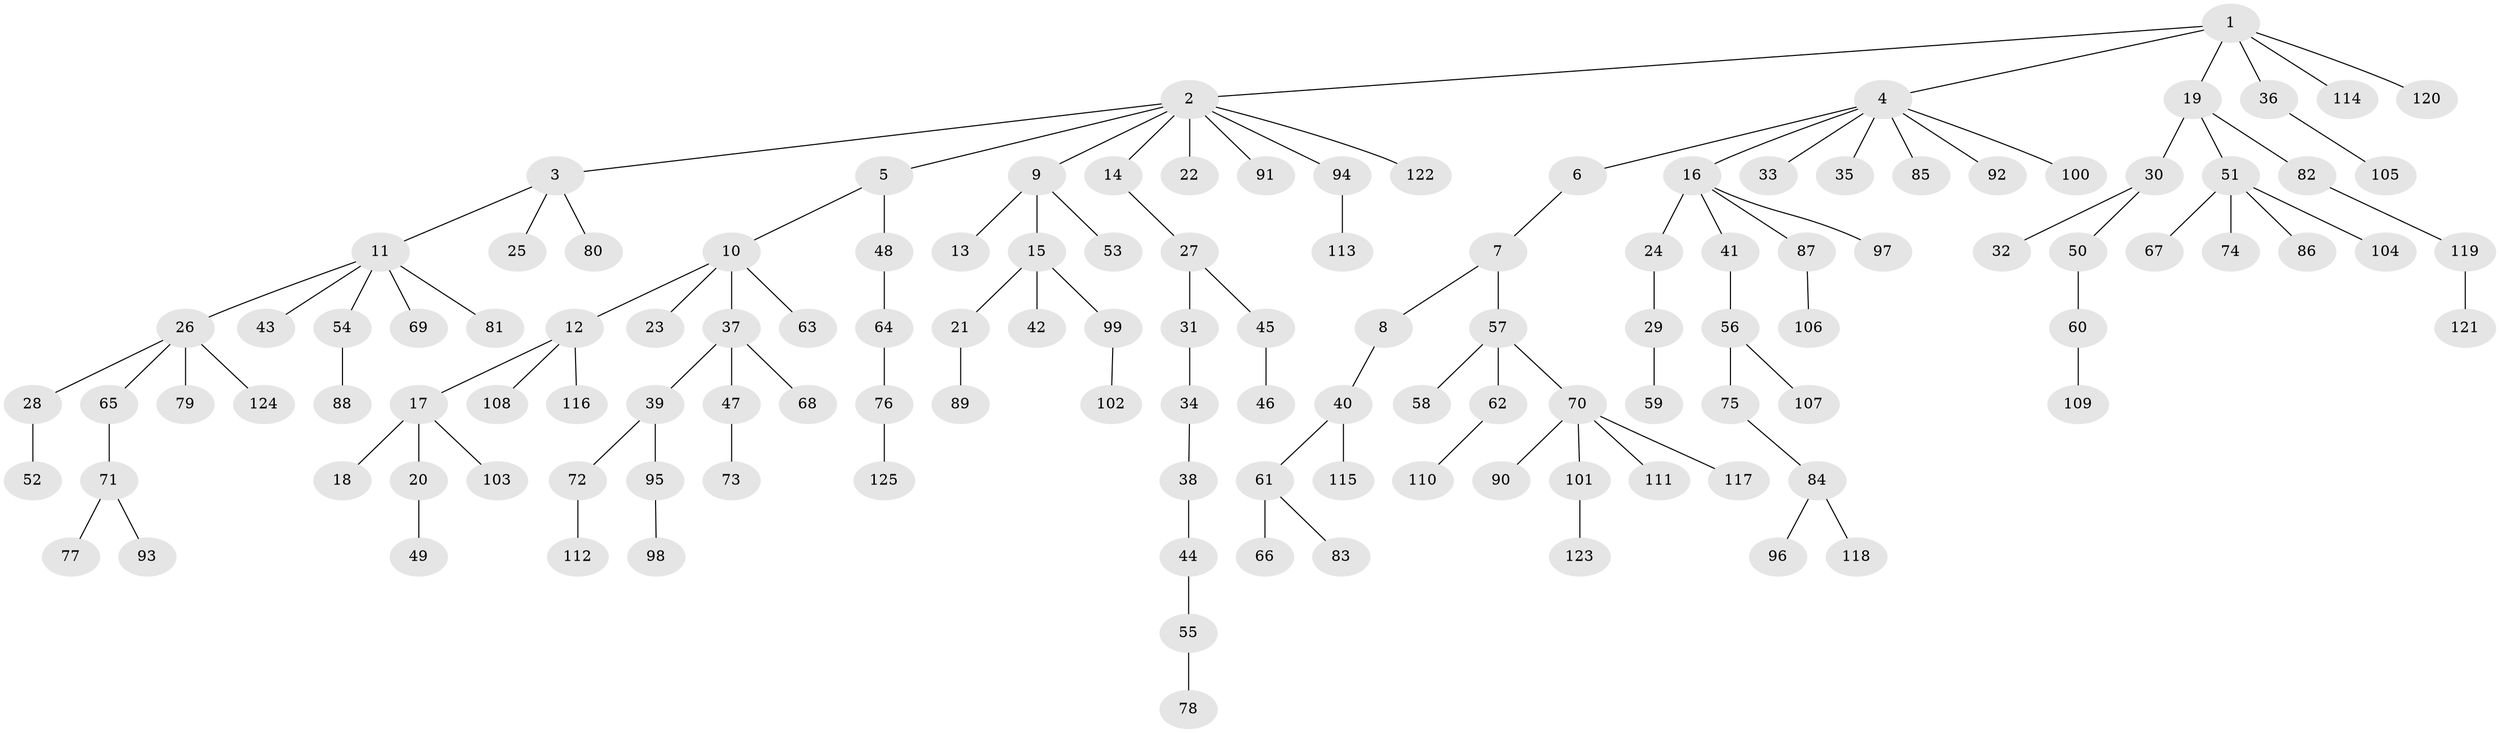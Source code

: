 // Generated by graph-tools (version 1.1) at 2025/26/03/09/25 03:26:30]
// undirected, 125 vertices, 124 edges
graph export_dot {
graph [start="1"]
  node [color=gray90,style=filled];
  1;
  2;
  3;
  4;
  5;
  6;
  7;
  8;
  9;
  10;
  11;
  12;
  13;
  14;
  15;
  16;
  17;
  18;
  19;
  20;
  21;
  22;
  23;
  24;
  25;
  26;
  27;
  28;
  29;
  30;
  31;
  32;
  33;
  34;
  35;
  36;
  37;
  38;
  39;
  40;
  41;
  42;
  43;
  44;
  45;
  46;
  47;
  48;
  49;
  50;
  51;
  52;
  53;
  54;
  55;
  56;
  57;
  58;
  59;
  60;
  61;
  62;
  63;
  64;
  65;
  66;
  67;
  68;
  69;
  70;
  71;
  72;
  73;
  74;
  75;
  76;
  77;
  78;
  79;
  80;
  81;
  82;
  83;
  84;
  85;
  86;
  87;
  88;
  89;
  90;
  91;
  92;
  93;
  94;
  95;
  96;
  97;
  98;
  99;
  100;
  101;
  102;
  103;
  104;
  105;
  106;
  107;
  108;
  109;
  110;
  111;
  112;
  113;
  114;
  115;
  116;
  117;
  118;
  119;
  120;
  121;
  122;
  123;
  124;
  125;
  1 -- 2;
  1 -- 4;
  1 -- 19;
  1 -- 36;
  1 -- 114;
  1 -- 120;
  2 -- 3;
  2 -- 5;
  2 -- 9;
  2 -- 14;
  2 -- 22;
  2 -- 91;
  2 -- 94;
  2 -- 122;
  3 -- 11;
  3 -- 25;
  3 -- 80;
  4 -- 6;
  4 -- 16;
  4 -- 33;
  4 -- 35;
  4 -- 85;
  4 -- 92;
  4 -- 100;
  5 -- 10;
  5 -- 48;
  6 -- 7;
  7 -- 8;
  7 -- 57;
  8 -- 40;
  9 -- 13;
  9 -- 15;
  9 -- 53;
  10 -- 12;
  10 -- 23;
  10 -- 37;
  10 -- 63;
  11 -- 26;
  11 -- 43;
  11 -- 54;
  11 -- 69;
  11 -- 81;
  12 -- 17;
  12 -- 108;
  12 -- 116;
  14 -- 27;
  15 -- 21;
  15 -- 42;
  15 -- 99;
  16 -- 24;
  16 -- 41;
  16 -- 87;
  16 -- 97;
  17 -- 18;
  17 -- 20;
  17 -- 103;
  19 -- 30;
  19 -- 51;
  19 -- 82;
  20 -- 49;
  21 -- 89;
  24 -- 29;
  26 -- 28;
  26 -- 65;
  26 -- 79;
  26 -- 124;
  27 -- 31;
  27 -- 45;
  28 -- 52;
  29 -- 59;
  30 -- 32;
  30 -- 50;
  31 -- 34;
  34 -- 38;
  36 -- 105;
  37 -- 39;
  37 -- 47;
  37 -- 68;
  38 -- 44;
  39 -- 72;
  39 -- 95;
  40 -- 61;
  40 -- 115;
  41 -- 56;
  44 -- 55;
  45 -- 46;
  47 -- 73;
  48 -- 64;
  50 -- 60;
  51 -- 67;
  51 -- 74;
  51 -- 86;
  51 -- 104;
  54 -- 88;
  55 -- 78;
  56 -- 75;
  56 -- 107;
  57 -- 58;
  57 -- 62;
  57 -- 70;
  60 -- 109;
  61 -- 66;
  61 -- 83;
  62 -- 110;
  64 -- 76;
  65 -- 71;
  70 -- 90;
  70 -- 101;
  70 -- 111;
  70 -- 117;
  71 -- 77;
  71 -- 93;
  72 -- 112;
  75 -- 84;
  76 -- 125;
  82 -- 119;
  84 -- 96;
  84 -- 118;
  87 -- 106;
  94 -- 113;
  95 -- 98;
  99 -- 102;
  101 -- 123;
  119 -- 121;
}

